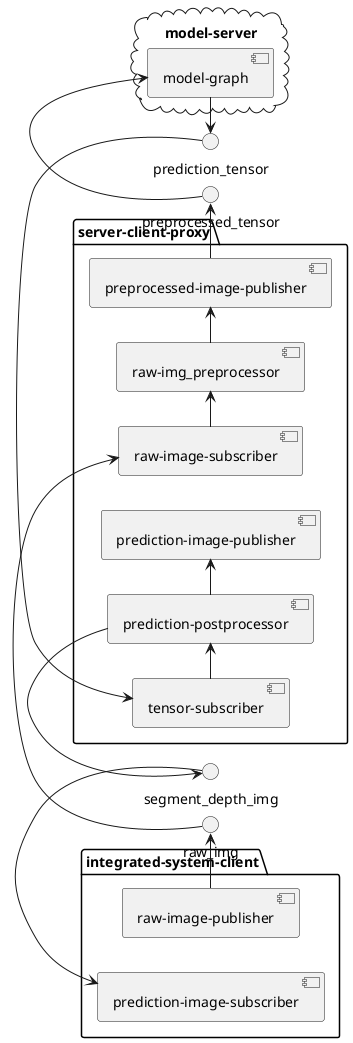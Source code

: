@startuml 
left to right direction


package "integrated-system-client"{
    [raw-image-publisher]
    [prediction-image-subscriber] 
    
}   


package "server-client-proxy"{
 [raw-image-subscriber]
 [raw-img_preprocessor]
 [preprocessed-image-publisher]
 [prediction-postprocessor]
 [tensor-subscriber]
 [prediction-image-publisher]
}

cloud "model-server" {
[model-graph]
}

[raw-image-publisher] -> raw_img  
[prediction-image-subscriber] <-segment_depth_img 

raw_img -> [raw-image-subscriber]
[raw-image-subscriber]->[raw-img_preprocessor]
[raw-img_preprocessor]->[preprocessed-image-publisher]
[preprocessed-image-publisher]-> preprocessed_tensor
[prediction-postprocessor]-> segment_depth_img
prediction_tensor -> [tensor-subscriber]
[tensor-subscriber] -> [prediction-postprocessor] 
[prediction-postprocessor] -> [prediction-image-publisher]

preprocessed_tensor -> [model-graph]
prediction_tensor <- [model-graph]
@enduml



